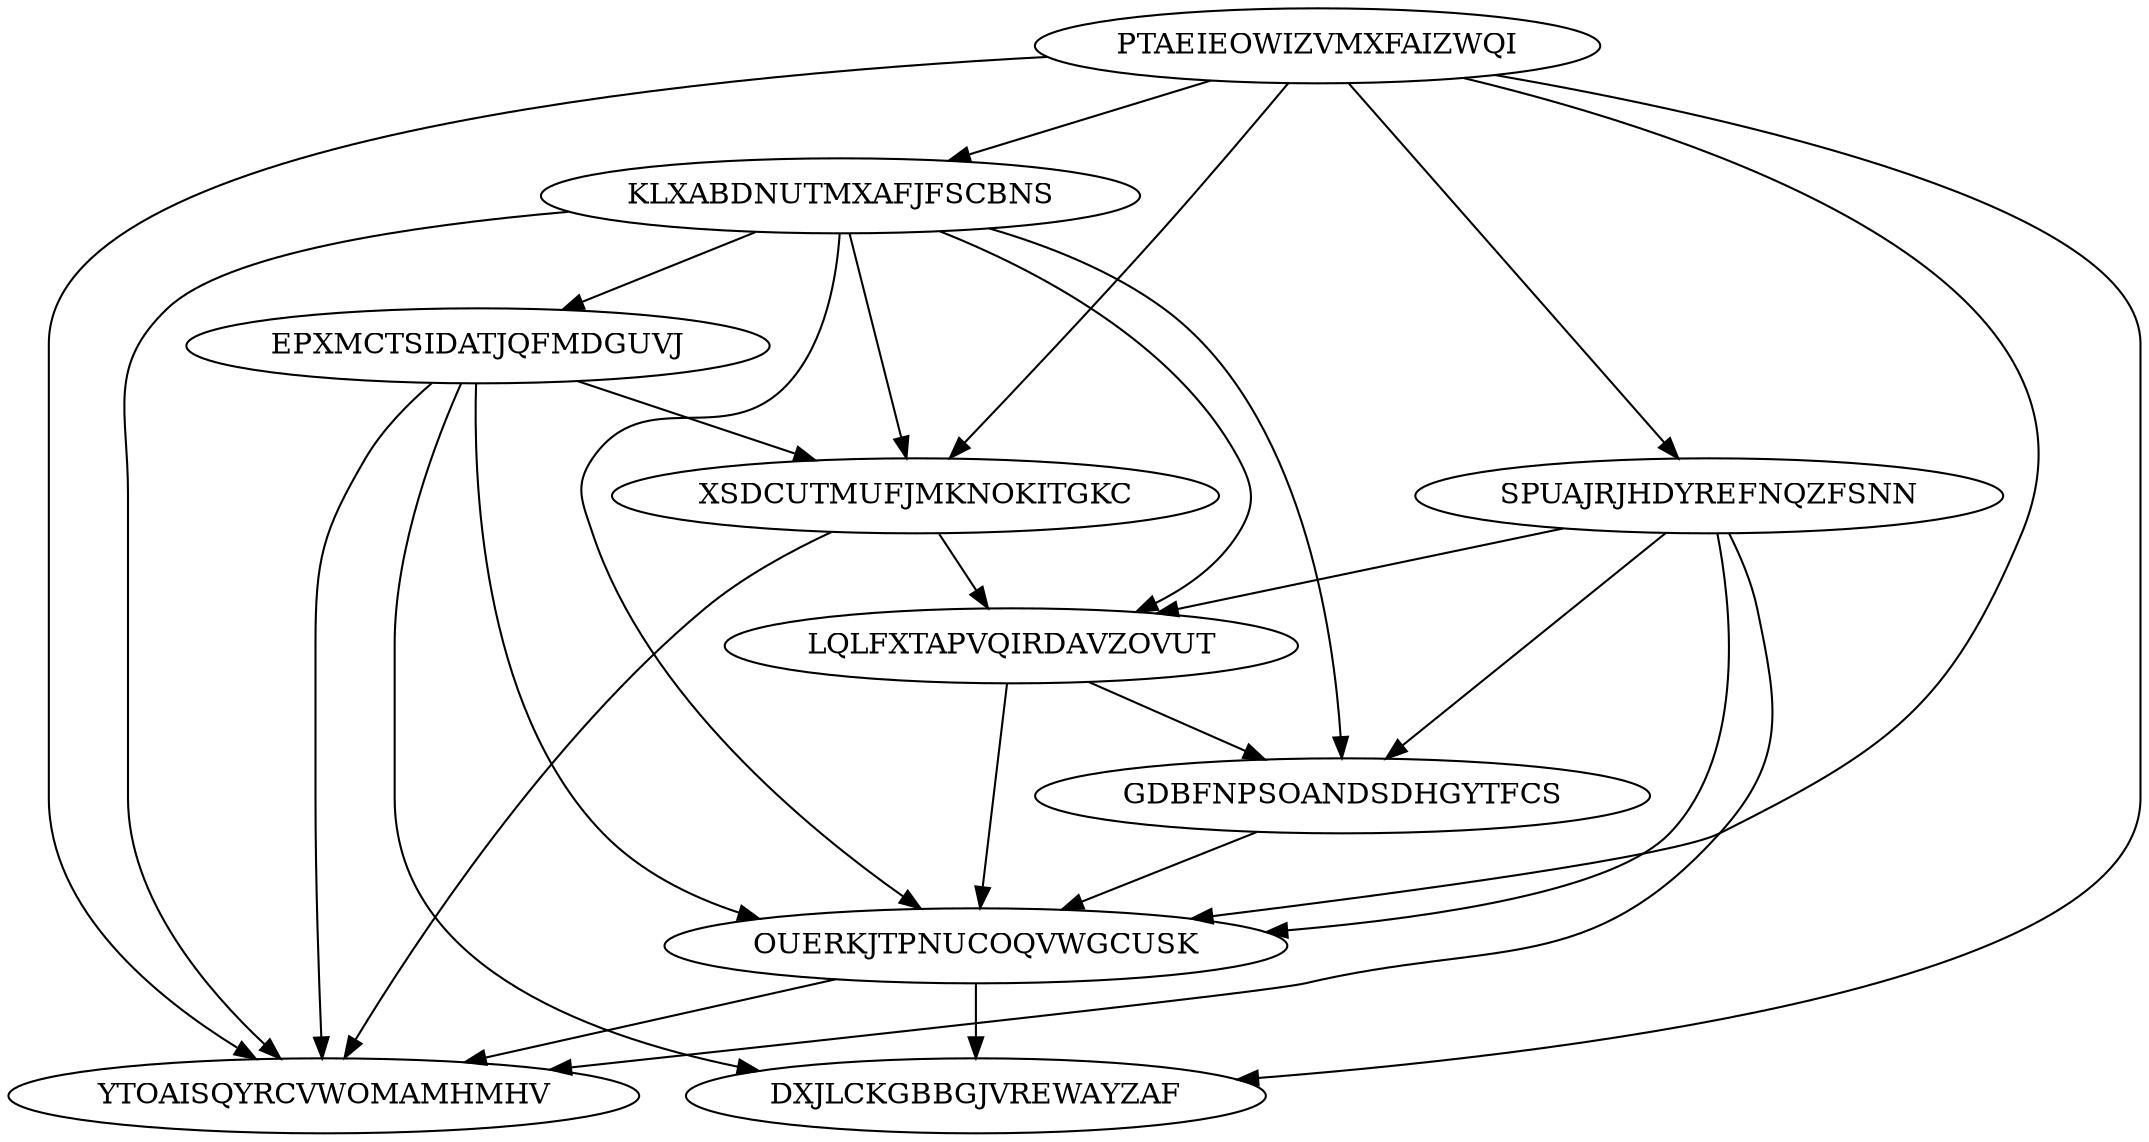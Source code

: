 digraph "N10M27" {
	PTAEIEOWIZVMXFAIZWQI			[Weight=13, Start=0, Processor=1];
	SPUAJRJHDYREFNQZFSNN			[Weight=14, Start=32, Processor=2];
	KLXABDNUTMXAFJFSCBNS			[Weight=18, Start=13, Processor=1];
	EPXMCTSIDATJQFMDGUVJ			[Weight=12, Start=31, Processor=1];
	XSDCUTMUFJMKNOKITGKC			[Weight=11, Start=43, Processor=1];
	LQLFXTAPVQIRDAVZOVUT			[Weight=16, Start=62, Processor=1];
	GDBFNPSOANDSDHGYTFCS			[Weight=18, Start=78, Processor=1];
	OUERKJTPNUCOQVWGCUSK			[Weight=16, Start=96, Processor=1];
	YTOAISQYRCVWOMAMHMHV			[Weight=10, Start=112, Processor=1];
	DXJLCKGBBGJVREWAYZAF			[Weight=14, Start=122, Processor=1];
	LQLFXTAPVQIRDAVZOVUT -> OUERKJTPNUCOQVWGCUSK		[Weight=11];
	PTAEIEOWIZVMXFAIZWQI -> OUERKJTPNUCOQVWGCUSK		[Weight=10];
	EPXMCTSIDATJQFMDGUVJ -> OUERKJTPNUCOQVWGCUSK		[Weight=13];
	KLXABDNUTMXAFJFSCBNS -> EPXMCTSIDATJQFMDGUVJ		[Weight=18];
	SPUAJRJHDYREFNQZFSNN -> OUERKJTPNUCOQVWGCUSK		[Weight=19];
	EPXMCTSIDATJQFMDGUVJ -> YTOAISQYRCVWOMAMHMHV		[Weight=19];
	PTAEIEOWIZVMXFAIZWQI -> SPUAJRJHDYREFNQZFSNN		[Weight=19];
	KLXABDNUTMXAFJFSCBNS -> YTOAISQYRCVWOMAMHMHV		[Weight=18];
	KLXABDNUTMXAFJFSCBNS -> XSDCUTMUFJMKNOKITGKC		[Weight=20];
	KLXABDNUTMXAFJFSCBNS -> OUERKJTPNUCOQVWGCUSK		[Weight=14];
	PTAEIEOWIZVMXFAIZWQI -> KLXABDNUTMXAFJFSCBNS		[Weight=18];
	XSDCUTMUFJMKNOKITGKC -> YTOAISQYRCVWOMAMHMHV		[Weight=17];
	GDBFNPSOANDSDHGYTFCS -> OUERKJTPNUCOQVWGCUSK		[Weight=17];
	PTAEIEOWIZVMXFAIZWQI -> YTOAISQYRCVWOMAMHMHV		[Weight=19];
	SPUAJRJHDYREFNQZFSNN -> YTOAISQYRCVWOMAMHMHV		[Weight=16];
	EPXMCTSIDATJQFMDGUVJ -> DXJLCKGBBGJVREWAYZAF		[Weight=12];
	OUERKJTPNUCOQVWGCUSK -> YTOAISQYRCVWOMAMHMHV		[Weight=20];
	LQLFXTAPVQIRDAVZOVUT -> GDBFNPSOANDSDHGYTFCS		[Weight=18];
	KLXABDNUTMXAFJFSCBNS -> LQLFXTAPVQIRDAVZOVUT		[Weight=16];
	SPUAJRJHDYREFNQZFSNN -> GDBFNPSOANDSDHGYTFCS		[Weight=15];
	EPXMCTSIDATJQFMDGUVJ -> XSDCUTMUFJMKNOKITGKC		[Weight=13];
	PTAEIEOWIZVMXFAIZWQI -> DXJLCKGBBGJVREWAYZAF		[Weight=20];
	OUERKJTPNUCOQVWGCUSK -> DXJLCKGBBGJVREWAYZAF		[Weight=19];
	KLXABDNUTMXAFJFSCBNS -> GDBFNPSOANDSDHGYTFCS		[Weight=18];
	PTAEIEOWIZVMXFAIZWQI -> XSDCUTMUFJMKNOKITGKC		[Weight=11];
	XSDCUTMUFJMKNOKITGKC -> LQLFXTAPVQIRDAVZOVUT		[Weight=13];
	SPUAJRJHDYREFNQZFSNN -> LQLFXTAPVQIRDAVZOVUT		[Weight=16];
}
